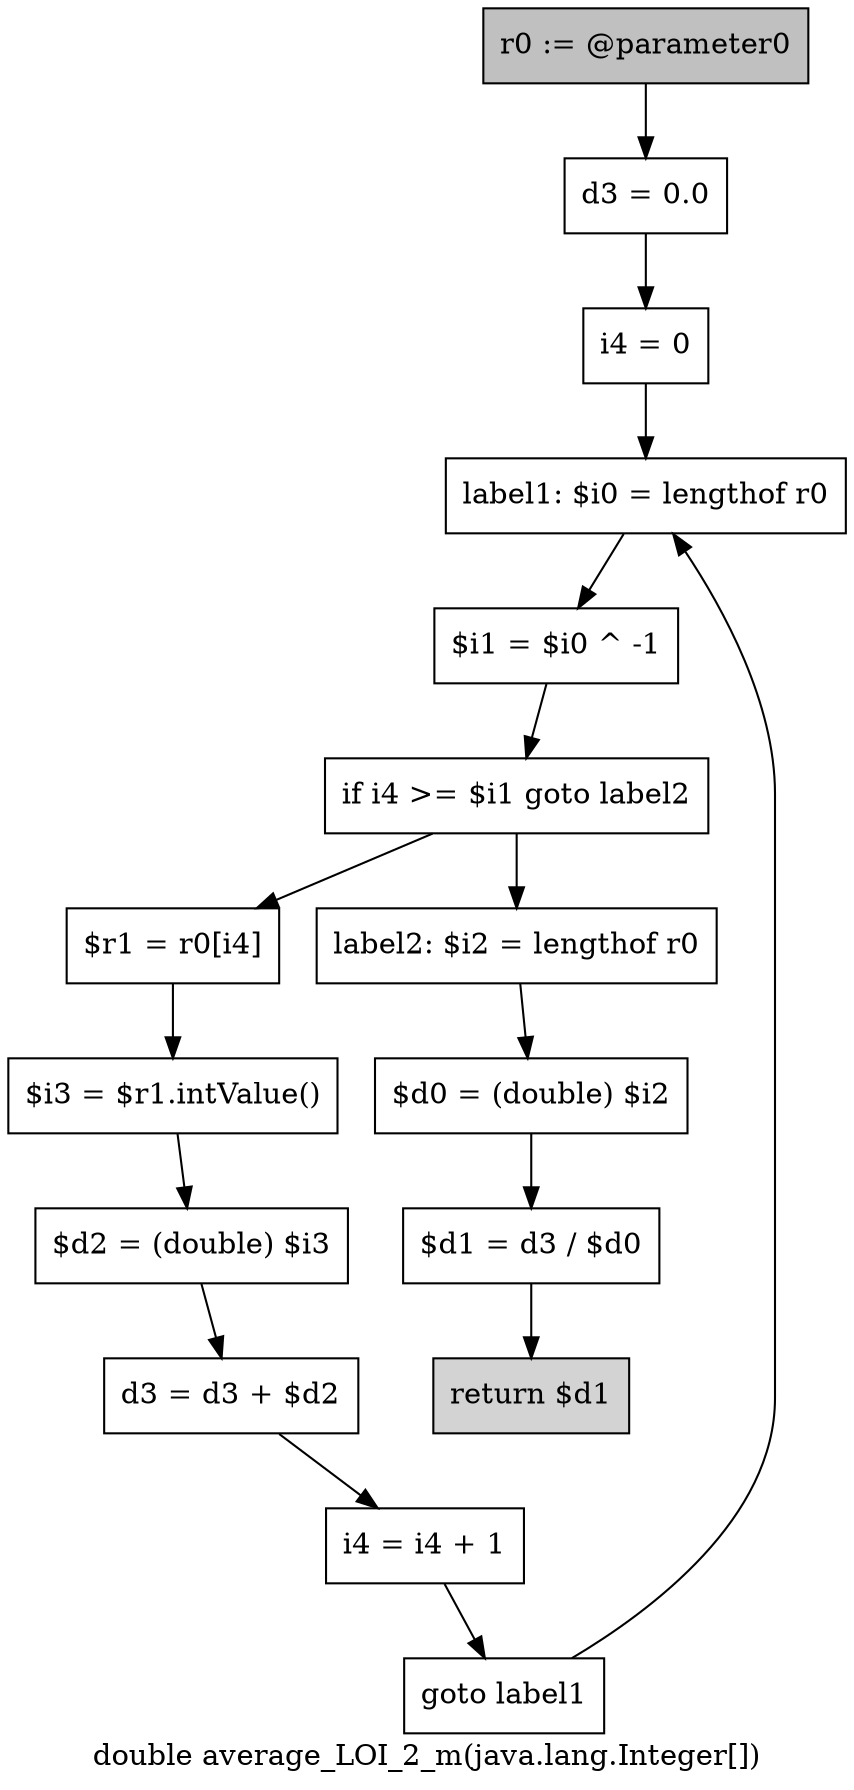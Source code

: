 digraph "double average_LOI_2_m(java.lang.Integer[])" {
    label="double average_LOI_2_m(java.lang.Integer[])";
    node [shape=box];
    "0" [style=filled,fillcolor=gray,label="r0 := @parameter0",];
    "1" [label="d3 = 0.0",];
    "0"->"1";
    "2" [label="i4 = 0",];
    "1"->"2";
    "3" [label="label1: $i0 = lengthof r0",];
    "2"->"3";
    "4" [label="$i1 = $i0 ^ -1",];
    "3"->"4";
    "5" [label="if i4 >= $i1 goto label2",];
    "4"->"5";
    "6" [label="$r1 = r0[i4]",];
    "5"->"6";
    "12" [label="label2: $i2 = lengthof r0",];
    "5"->"12";
    "7" [label="$i3 = $r1.intValue()",];
    "6"->"7";
    "8" [label="$d2 = (double) $i3",];
    "7"->"8";
    "9" [label="d3 = d3 + $d2",];
    "8"->"9";
    "10" [label="i4 = i4 + 1",];
    "9"->"10";
    "11" [label="goto label1",];
    "10"->"11";
    "11"->"3";
    "13" [label="$d0 = (double) $i2",];
    "12"->"13";
    "14" [label="$d1 = d3 / $d0",];
    "13"->"14";
    "15" [style=filled,fillcolor=lightgray,label="return $d1",];
    "14"->"15";
}
